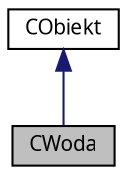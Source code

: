 digraph G
{
  edge [fontname="FreeSans.ttf",fontsize=10,labelfontname="FreeSans.ttf",labelfontsize=10];
  node [fontname="FreeSans.ttf",fontsize=10,shape=record];
  Node1 [label="CWoda",height=0.2,width=0.4,color="black", fillcolor="grey75", style="filled" fontcolor="black"];
  Node2 -> Node1 [dir=back,color="midnightblue",fontsize=10,style="solid",fontname="FreeSans.ttf"];
  Node2 [label="CObiekt",height=0.2,width=0.4,color="black", fillcolor="white", style="filled",URL="$class_c_obiekt.html",tooltip="klasa bazowa, wszystkich obiektow (Bonus,Gora,Las,Mina,Woda)"];
}
